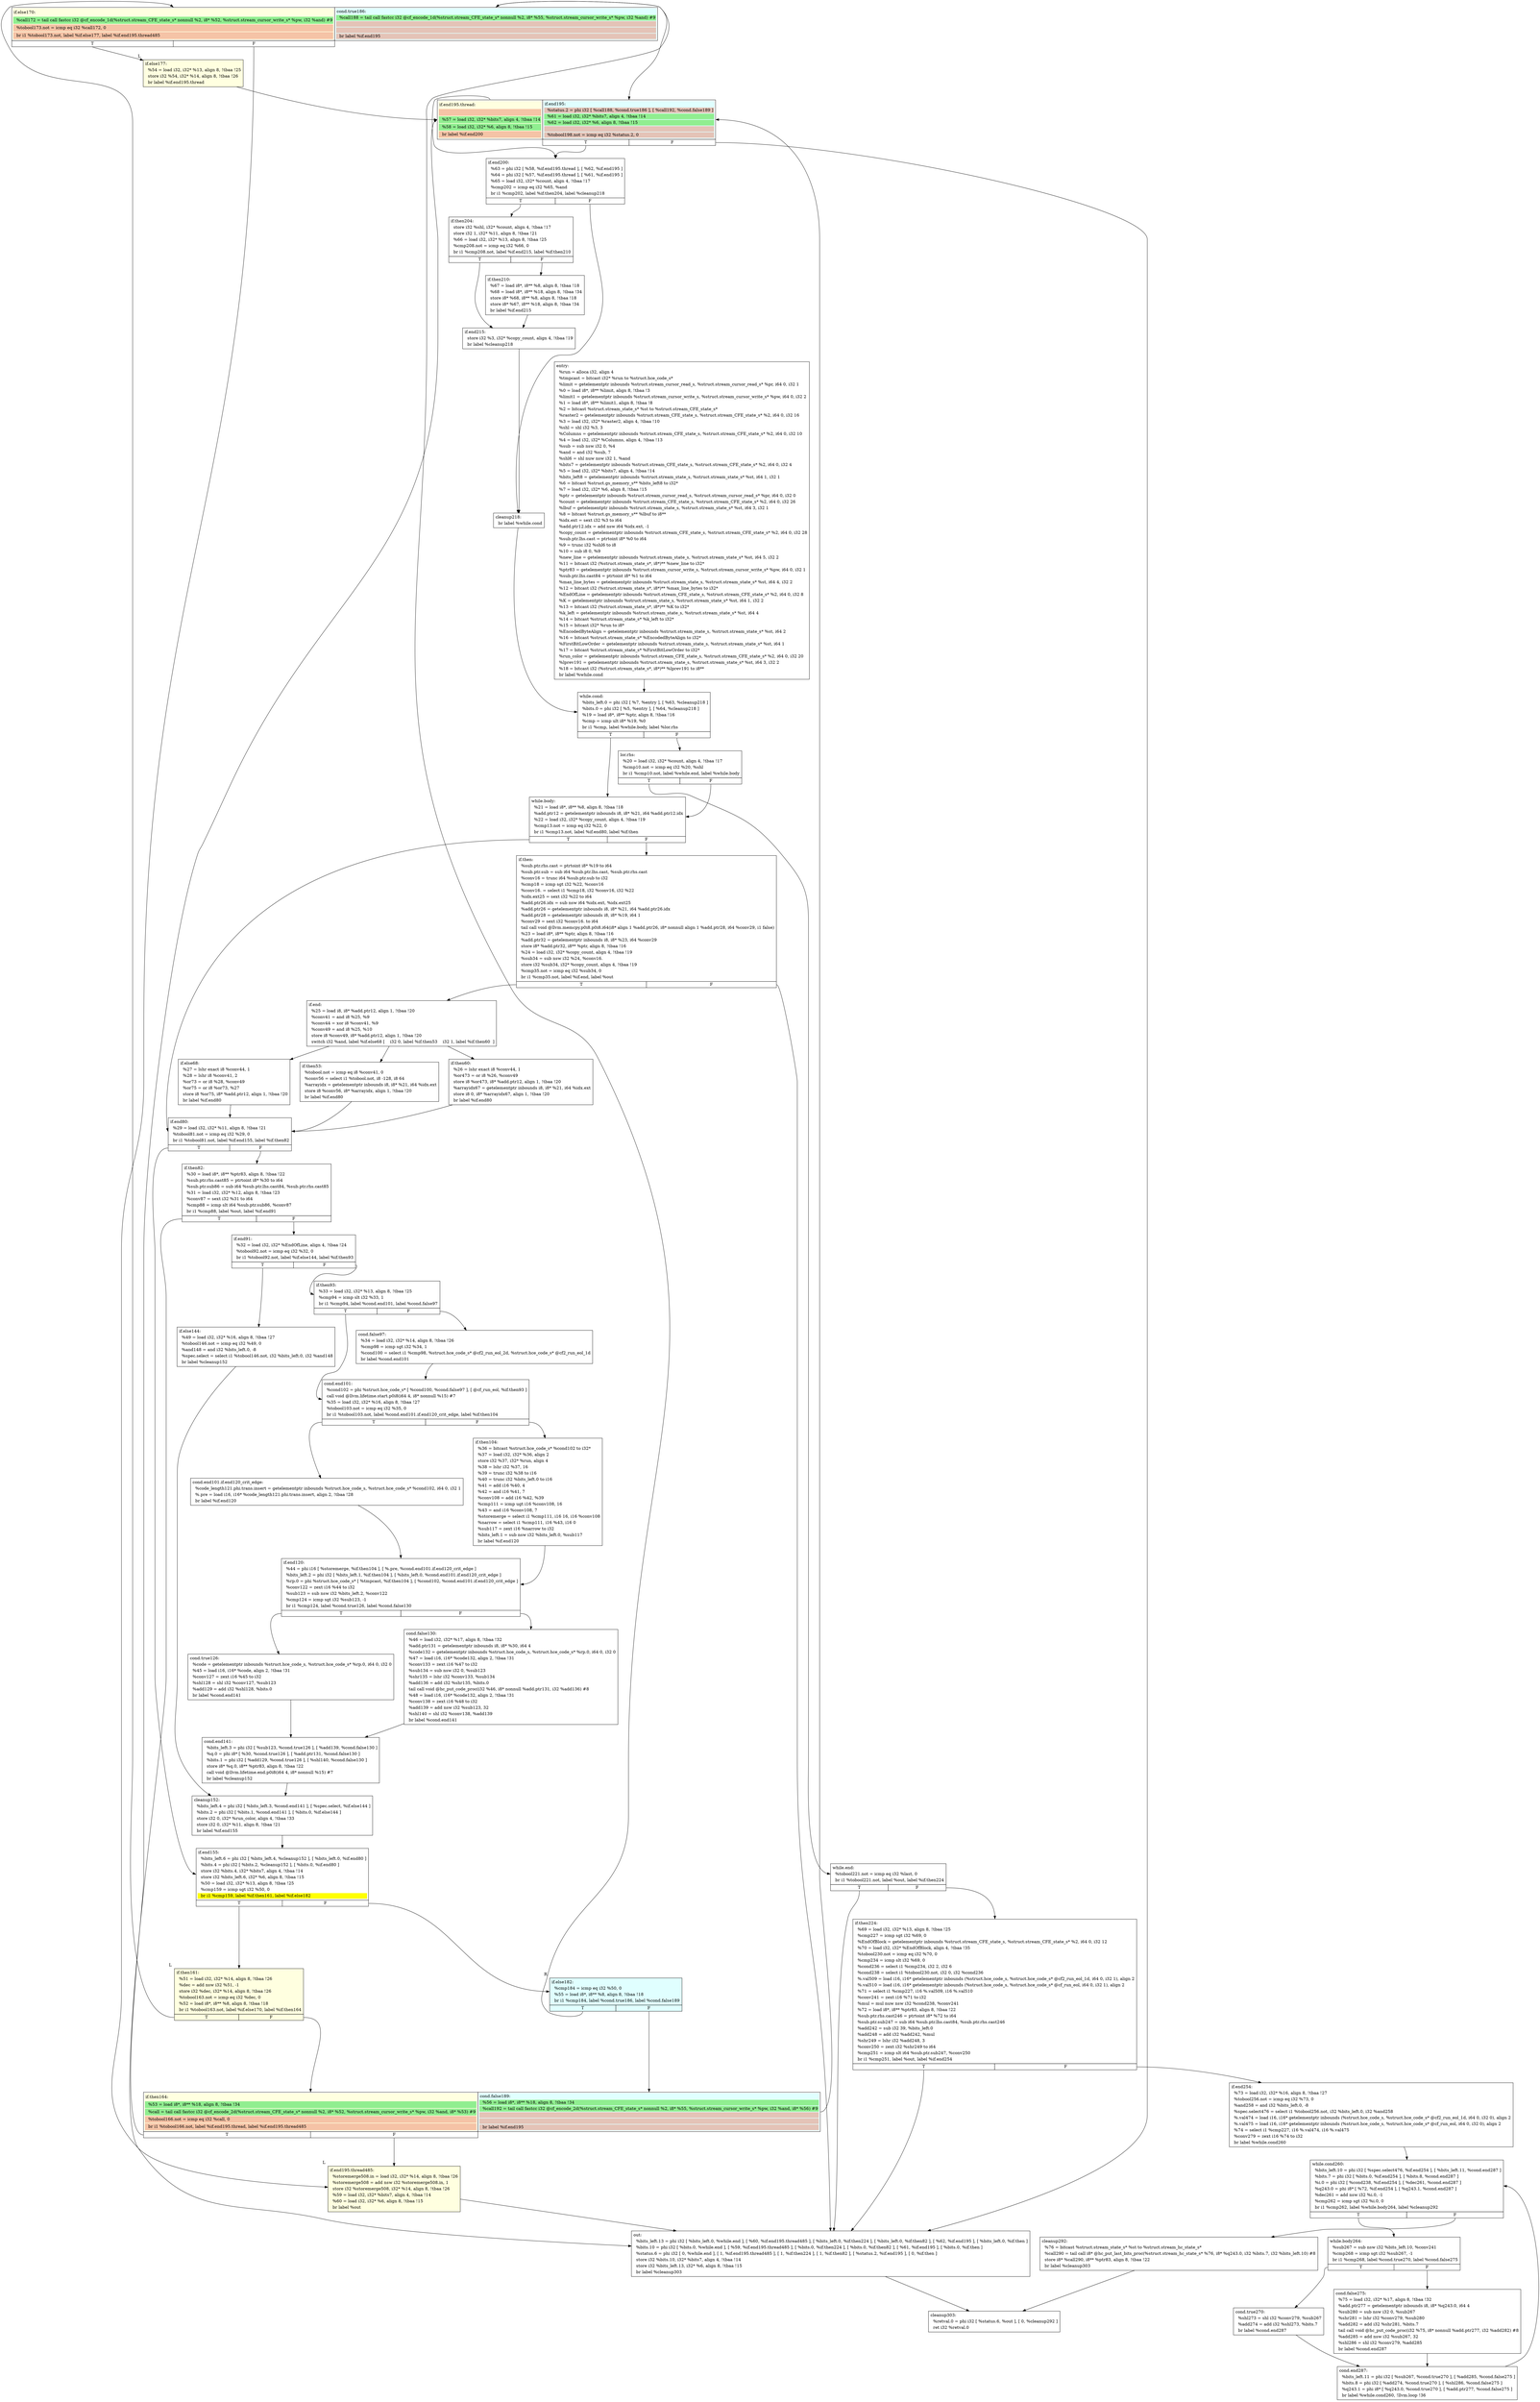 digraph {
m_bb0 [shape = none, label  = <<table border="0" cellspacing="0">
<tr><td port="f1" border="1" colspan="2"><table bgcolor="LightYellow" border="0">
<tr><td align="left">if.else170:</td></tr>
<tr><td bgcolor="lightgreen" align="left">  %call172 = tail call fastcc i32 @cf_encode_1d(%struct.stream_CFE_state_s* nonnull %2, i8* %52, %struct.stream_cursor_write_s* %pw, i32 %and) #9</td></tr>
<tr><td bgcolor="#e8765c70" align="left">  %tobool173.not = icmp eq i32 %call172, 0</td></tr>
<tr><td bgcolor="#e8765c70" align="left">  br i1 %tobool173.not, label %if.else177, label %if.end195.thread485</td></tr>
</table>
</td>
<td port="f2" border="1" colspan="2"><table bgcolor="LightCyan" border="0">
<tr><td align="left">cond.true186:</td></tr>
<tr><td bgcolor="lightgreen" align="left">  %call188 = tail call fastcc i32 @cf_encode_1d(%struct.stream_CFE_state_s* nonnull %2, i8* %55, %struct.stream_cursor_write_s* %pw, i32 %and) #9</td></tr>
<tr><td bgcolor="#e8765c70" align="left"> </td></tr>
<tr><td bgcolor="#e8765c70" align="left"> </td></tr>
<tr><td bgcolor="#e8765c70" align="left">  br label %if.end195</td></tr>
</table>
</td></tr>
<tr><td border="1" port="f1T">T</td><td border="1" port="f1F">F</td>
<td border="0" colspan="2"> </td>
</tr>
</table>> ]
m_bb1 [shape = none, label  = <<table border="0" cellspacing="0">
<tr><td port="f1" border="1" colspan="2"><table bgcolor="LightYellow" border="0">
<tr><td align="left">if.end195.thread:</td></tr>
<tr><td bgcolor="#e8765c70" align="left"> </td></tr>
<tr><td bgcolor="lightgreen" align="left">  %57 = load i32, i32* %bits7, align 4, !tbaa !14</td></tr>
<tr><td bgcolor="lightgreen" align="left">  %58 = load i32, i32* %6, align 8, !tbaa !15</td></tr>
<tr><td bgcolor="#e8765c70" align="left">  br label %if.end200</td></tr>
</table>
</td>
<td port="f2" border="1" colspan="2"><table bgcolor="LightCyan" border="0">
<tr><td align="left">if.end195:</td></tr>
<tr><td bgcolor="#e8765c70" align="left">  %status.2 = phi i32 [ %call188, %cond.true186 ], [ %call192, %cond.false189 ]</td></tr>
<tr><td bgcolor="lightgreen" align="left">  %61 = load i32, i32* %bits7, align 4, !tbaa !14</td></tr>
<tr><td bgcolor="lightgreen" align="left">  %62 = load i32, i32* %6, align 8, !tbaa !15</td></tr>
<tr><td bgcolor="#e8765c70" align="left"> </td></tr>
<tr><td bgcolor="#e8765c70" align="left">  %tobool198.not = icmp eq i32 %status.2, 0</td></tr>
</table>
</td></tr>
<tr><td border="0" colspan="2"> </td>
<td border="1" port="f2T">T</td><td border="1" port="f2F">F</td>
</tr>
</table>> ]
m_bb2 [shape = none, label  = <<table border="0" cellspacing="0">
<tr><td port="f1" border="1" colspan="2"><table bgcolor="LightYellow" border="0">
<tr><td align="left">if.then164:</td></tr>
<tr><td bgcolor="lightgreen" align="left">  %53 = load i8*, i8** %18, align 8, !tbaa !34</td></tr>
<tr><td bgcolor="lightgreen" align="left">  %call = tail call fastcc i32 @cf_encode_2d(%struct.stream_CFE_state_s* nonnull %2, i8* %52, %struct.stream_cursor_write_s* %pw, i32 %and, i8* %53) #9</td></tr>
<tr><td bgcolor="#e8765c70" align="left">  %tobool166.not = icmp eq i32 %call, 0</td></tr>
<tr><td bgcolor="#e8765c70" align="left">  br i1 %tobool166.not, label %if.end195.thread, label %if.end195.thread485</td></tr>
</table>
</td>
<td port="f2" border="1" colspan="2"><table bgcolor="LightCyan" border="0">
<tr><td align="left">cond.false189:</td></tr>
<tr><td bgcolor="lightgreen" align="left">  %56 = load i8*, i8** %18, align 8, !tbaa !34</td></tr>
<tr><td bgcolor="lightgreen" align="left">  %call192 = tail call fastcc i32 @cf_encode_2d(%struct.stream_CFE_state_s* nonnull %2, i8* %55, %struct.stream_cursor_write_s* %pw, i32 %and, i8* %56) #9</td></tr>
<tr><td bgcolor="#e8765c70" align="left"> </td></tr>
<tr><td bgcolor="#e8765c70" align="left"> </td></tr>
<tr><td bgcolor="#e8765c70" align="left">  br label %if.end195</td></tr>
</table>
</td></tr>
<tr><td border="1" port="f1T">T</td><td border="1" port="f1F">F</td>
<td border="0" colspan="2"> </td>
</tr>
</table>> ]
f_bb0 [shape = none, label  = <<table  border="0" cellspacing="0">
<tr><td port="f" border="1"><table border="0">
<tr><td align="left">entry:</td></tr>
<tr><td align="left">  %run = alloca i32, align 4</td></tr>
<tr><td align="left">  %tmpcast = bitcast i32* %run to %struct.hce_code_s*</td></tr>
<tr><td align="left">  %limit = getelementptr inbounds %struct.stream_cursor_read_s, %struct.stream_cursor_read_s* %pr, i64 0, i32 1</td></tr>
<tr><td align="left">  %0 = load i8*, i8** %limit, align 8, !tbaa !3</td></tr>
<tr><td align="left">  %limit1 = getelementptr inbounds %struct.stream_cursor_write_s, %struct.stream_cursor_write_s* %pw, i64 0, i32 2</td></tr>
<tr><td align="left">  %1 = load i8*, i8** %limit1, align 8, !tbaa !8</td></tr>
<tr><td align="left">  %2 = bitcast %struct.stream_state_s* %st to %struct.stream_CFE_state_s*</td></tr>
<tr><td align="left">  %raster2 = getelementptr inbounds %struct.stream_CFE_state_s, %struct.stream_CFE_state_s* %2, i64 0, i32 16</td></tr>
<tr><td align="left">  %3 = load i32, i32* %raster2, align 4, !tbaa !10</td></tr>
<tr><td align="left">  %shl = shl i32 %3, 3</td></tr>
<tr><td align="left">  %Columns = getelementptr inbounds %struct.stream_CFE_state_s, %struct.stream_CFE_state_s* %2, i64 0, i32 10</td></tr>
<tr><td align="left">  %4 = load i32, i32* %Columns, align 4, !tbaa !13</td></tr>
<tr><td align="left">  %sub = sub nsw i32 0, %4</td></tr>
<tr><td align="left">  %and = and i32 %sub, 7</td></tr>
<tr><td align="left">  %shl6 = shl nuw nsw i32 1, %and</td></tr>
<tr><td align="left">  %bits7 = getelementptr inbounds %struct.stream_CFE_state_s, %struct.stream_CFE_state_s* %2, i64 0, i32 4</td></tr>
<tr><td align="left">  %5 = load i32, i32* %bits7, align 4, !tbaa !14</td></tr>
<tr><td align="left">  %bits_left8 = getelementptr inbounds %struct.stream_state_s, %struct.stream_state_s* %st, i64 1, i32 1</td></tr>
<tr><td align="left">  %6 = bitcast %struct.gs_memory_s** %bits_left8 to i32*</td></tr>
<tr><td align="left">  %7 = load i32, i32* %6, align 8, !tbaa !15</td></tr>
<tr><td align="left">  %ptr = getelementptr inbounds %struct.stream_cursor_read_s, %struct.stream_cursor_read_s* %pr, i64 0, i32 0</td></tr>
<tr><td align="left">  %count = getelementptr inbounds %struct.stream_CFE_state_s, %struct.stream_CFE_state_s* %2, i64 0, i32 26</td></tr>
<tr><td align="left">  %lbuf = getelementptr inbounds %struct.stream_state_s, %struct.stream_state_s* %st, i64 3, i32 1</td></tr>
<tr><td align="left">  %8 = bitcast %struct.gs_memory_s** %lbuf to i8**</td></tr>
<tr><td align="left">  %idx.ext = sext i32 %3 to i64</td></tr>
<tr><td align="left">  %add.ptr12.idx = add nsw i64 %idx.ext, -1</td></tr>
<tr><td align="left">  %copy_count = getelementptr inbounds %struct.stream_CFE_state_s, %struct.stream_CFE_state_s* %2, i64 0, i32 28</td></tr>
<tr><td align="left">  %sub.ptr.lhs.cast = ptrtoint i8* %0 to i64</td></tr>
<tr><td align="left">  %9 = trunc i32 %shl6 to i8</td></tr>
<tr><td align="left">  %10 = sub i8 0, %9</td></tr>
<tr><td align="left">  %new_line = getelementptr inbounds %struct.stream_state_s, %struct.stream_state_s* %st, i64 5, i32 2</td></tr>
<tr><td align="left">  %11 = bitcast i32 (%struct.stream_state_s*, i8*)** %new_line to i32*</td></tr>
<tr><td align="left">  %ptr83 = getelementptr inbounds %struct.stream_cursor_write_s, %struct.stream_cursor_write_s* %pw, i64 0, i32 1</td></tr>
<tr><td align="left">  %sub.ptr.lhs.cast84 = ptrtoint i8* %1 to i64</td></tr>
<tr><td align="left">  %max_line_bytes = getelementptr inbounds %struct.stream_state_s, %struct.stream_state_s* %st, i64 4, i32 2</td></tr>
<tr><td align="left">  %12 = bitcast i32 (%struct.stream_state_s*, i8*)** %max_line_bytes to i32*</td></tr>
<tr><td align="left">  %EndOfLine = getelementptr inbounds %struct.stream_CFE_state_s, %struct.stream_CFE_state_s* %2, i64 0, i32 8</td></tr>
<tr><td align="left">  %K = getelementptr inbounds %struct.stream_state_s, %struct.stream_state_s* %st, i64 1, i32 2</td></tr>
<tr><td align="left">  %13 = bitcast i32 (%struct.stream_state_s*, i8*)** %K to i32*</td></tr>
<tr><td align="left">  %k_left = getelementptr inbounds %struct.stream_state_s, %struct.stream_state_s* %st, i64 4</td></tr>
<tr><td align="left">  %14 = bitcast %struct.stream_state_s* %k_left to i32*</td></tr>
<tr><td align="left">  %15 = bitcast i32* %run to i8*</td></tr>
<tr><td align="left">  %EncodedByteAlign = getelementptr inbounds %struct.stream_state_s, %struct.stream_state_s* %st, i64 2</td></tr>
<tr><td align="left">  %16 = bitcast %struct.stream_state_s* %EncodedByteAlign to i32*</td></tr>
<tr><td align="left">  %FirstBitLowOrder = getelementptr inbounds %struct.stream_state_s, %struct.stream_state_s* %st, i64 1</td></tr>
<tr><td align="left">  %17 = bitcast %struct.stream_state_s* %FirstBitLowOrder to i32*</td></tr>
<tr><td align="left">  %run_color = getelementptr inbounds %struct.stream_CFE_state_s, %struct.stream_CFE_state_s* %2, i64 0, i32 20</td></tr>
<tr><td align="left">  %lprev191 = getelementptr inbounds %struct.stream_state_s, %struct.stream_state_s* %st, i64 3, i32 2</td></tr>
<tr><td align="left">  %18 = bitcast i32 (%struct.stream_state_s*, i8*)** %lprev191 to i8**</td></tr>
<tr><td align="left">  br label %while.cond</td></tr>
</table>
</td></tr>
</table>> ]
f_bb1 [shape = none, label  = <<table  border="0" cellspacing="0">
<tr><td port="f" border="1" colspan="2"><table border="0">
<tr><td align="left">while.cond:</td></tr>
<tr><td align="left">  %bits_left.0 = phi i32 [ %7, %entry ], [ %63, %cleanup218 ]</td></tr>
<tr><td align="left">  %bits.0 = phi i32 [ %5, %entry ], [ %64, %cleanup218 ]</td></tr>
<tr><td align="left">  %19 = load i8*, i8** %ptr, align 8, !tbaa !16</td></tr>
<tr><td align="left">  %cmp = icmp ult i8* %19, %0</td></tr>
<tr><td align="left">  br i1 %cmp, label %while.body, label %lor.rhs</td></tr>
</table>
</td></tr>
<tr><td border="1" port="fT">T</td><td border="1" port="fF">F</td></tr>
</table>> ]
f_bb2 [shape = none, label  = <<table  border="0" cellspacing="0">
<tr><td port="f" border="1" colspan="2"><table border="0">
<tr><td align="left">lor.rhs:</td></tr>
<tr><td align="left">  %20 = load i32, i32* %count, align 4, !tbaa !17</td></tr>
<tr><td align="left">  %cmp10.not = icmp eq i32 %20, %shl</td></tr>
<tr><td align="left">  br i1 %cmp10.not, label %while.end, label %while.body</td></tr>
</table>
</td></tr>
<tr><td border="1" port="fT">T</td><td border="1" port="fF">F</td></tr>
</table>> ]
f_bb3 [shape = none, label  = <<table  border="0" cellspacing="0">
<tr><td port="f" border="1" colspan="2"><table border="0">
<tr><td align="left">while.body:</td></tr>
<tr><td align="left">  %21 = load i8*, i8** %8, align 8, !tbaa !18</td></tr>
<tr><td align="left">  %add.ptr12 = getelementptr inbounds i8, i8* %21, i64 %add.ptr12.idx</td></tr>
<tr><td align="left">  %22 = load i32, i32* %copy_count, align 4, !tbaa !19</td></tr>
<tr><td align="left">  %cmp13.not = icmp eq i32 %22, 0</td></tr>
<tr><td align="left">  br i1 %cmp13.not, label %if.end80, label %if.then</td></tr>
</table>
</td></tr>
<tr><td border="1" port="fT">T</td><td border="1" port="fF">F</td></tr>
</table>> ]
f_bb4 [shape = none, label  = <<table  border="0" cellspacing="0">
<tr><td port="f" border="1" colspan="2"><table border="0">
<tr><td align="left">if.then:</td></tr>
<tr><td align="left">  %sub.ptr.rhs.cast = ptrtoint i8* %19 to i64</td></tr>
<tr><td align="left">  %sub.ptr.sub = sub i64 %sub.ptr.lhs.cast, %sub.ptr.rhs.cast</td></tr>
<tr><td align="left">  %conv16 = trunc i64 %sub.ptr.sub to i32</td></tr>
<tr><td align="left">  %cmp18 = icmp sgt i32 %22, %conv16</td></tr>
<tr><td align="left">  %conv16. = select i1 %cmp18, i32 %conv16, i32 %22</td></tr>
<tr><td align="left">  %idx.ext25 = sext i32 %22 to i64</td></tr>
<tr><td align="left">  %add.ptr26.idx = sub nsw i64 %idx.ext, %idx.ext25</td></tr>
<tr><td align="left">  %add.ptr26 = getelementptr inbounds i8, i8* %21, i64 %add.ptr26.idx</td></tr>
<tr><td align="left">  %add.ptr28 = getelementptr inbounds i8, i8* %19, i64 1</td></tr>
<tr><td align="left">  %conv29 = sext i32 %conv16. to i64</td></tr>
<tr><td align="left">  tail call void @llvm.memcpy.p0i8.p0i8.i64(i8* align 1 %add.ptr26, i8* nonnull align 1 %add.ptr28, i64 %conv29, i1 false)</td></tr>
<tr><td align="left">  %23 = load i8*, i8** %ptr, align 8, !tbaa !16</td></tr>
<tr><td align="left">  %add.ptr32 = getelementptr inbounds i8, i8* %23, i64 %conv29</td></tr>
<tr><td align="left">  store i8* %add.ptr32, i8** %ptr, align 8, !tbaa !16</td></tr>
<tr><td align="left">  %24 = load i32, i32* %copy_count, align 4, !tbaa !19</td></tr>
<tr><td align="left">  %sub34 = sub nsw i32 %24, %conv16.</td></tr>
<tr><td align="left">  store i32 %sub34, i32* %copy_count, align 4, !tbaa !19</td></tr>
<tr><td align="left">  %cmp35.not = icmp eq i32 %sub34, 0</td></tr>
<tr><td align="left">  br i1 %cmp35.not, label %if.end, label %out</td></tr>
</table>
</td></tr>
<tr><td border="1" port="fT">T</td><td border="1" port="fF">F</td></tr>
</table>> ]
f_bb5 [shape = none, label  = <<table  border="0" cellspacing="0">
<tr><td port="f" border="1"><table border="0">
<tr><td align="left">if.end:</td></tr>
<tr><td align="left">  %25 = load i8, i8* %add.ptr12, align 1, !tbaa !20</td></tr>
<tr><td align="left">  %conv41 = and i8 %25, %9</td></tr>
<tr><td align="left">  %conv44 = xor i8 %conv41, %9</td></tr>
<tr><td align="left">  %conv49 = and i8 %25, %10</td></tr>
<tr><td align="left">  store i8 %conv49, i8* %add.ptr12, align 1, !tbaa !20</td></tr>
<tr><td align="left">  switch i32 %and, label %if.else68 [
    i32 0, label %if.then53
    i32 1, label %if.then60
  ]</td></tr>
</table>
</td></tr>
</table>> ]
f_bb6 [shape = none, label  = <<table  border="0" cellspacing="0">
<tr><td port="f" border="1"><table border="0">
<tr><td align="left">if.then53:</td></tr>
<tr><td align="left">  %tobool.not = icmp eq i8 %conv41, 0</td></tr>
<tr><td align="left">  %conv56 = select i1 %tobool.not, i8 -128, i8 64</td></tr>
<tr><td align="left">  %arrayidx = getelementptr inbounds i8, i8* %21, i64 %idx.ext</td></tr>
<tr><td align="left">  store i8 %conv56, i8* %arrayidx, align 1, !tbaa !20</td></tr>
<tr><td align="left">  br label %if.end80</td></tr>
</table>
</td></tr>
</table>> ]
f_bb7 [shape = none, label  = <<table  border="0" cellspacing="0">
<tr><td port="f" border="1"><table border="0">
<tr><td align="left">if.then60:</td></tr>
<tr><td align="left">  %26 = lshr exact i8 %conv44, 1</td></tr>
<tr><td align="left">  %or473 = or i8 %26, %conv49</td></tr>
<tr><td align="left">  store i8 %or473, i8* %add.ptr12, align 1, !tbaa !20</td></tr>
<tr><td align="left">  %arrayidx67 = getelementptr inbounds i8, i8* %21, i64 %idx.ext</td></tr>
<tr><td align="left">  store i8 0, i8* %arrayidx67, align 1, !tbaa !20</td></tr>
<tr><td align="left">  br label %if.end80</td></tr>
</table>
</td></tr>
</table>> ]
f_bb8 [shape = none, label  = <<table  border="0" cellspacing="0">
<tr><td port="f" border="1"><table border="0">
<tr><td align="left">if.else68:</td></tr>
<tr><td align="left">  %27 = lshr exact i8 %conv44, 1</td></tr>
<tr><td align="left">  %28 = lshr i8 %conv41, 2</td></tr>
<tr><td align="left">  %or73 = or i8 %28, %conv49</td></tr>
<tr><td align="left">  %or75 = or i8 %or73, %27</td></tr>
<tr><td align="left">  store i8 %or75, i8* %add.ptr12, align 1, !tbaa !20</td></tr>
<tr><td align="left">  br label %if.end80</td></tr>
</table>
</td></tr>
</table>> ]
f_bb9 [shape = none, label  = <<table  border="0" cellspacing="0">
<tr><td port="f" border="1" colspan="2"><table border="0">
<tr><td align="left">if.end80:</td></tr>
<tr><td align="left">  %29 = load i32, i32* %11, align 8, !tbaa !21</td></tr>
<tr><td align="left">  %tobool81.not = icmp eq i32 %29, 0</td></tr>
<tr><td align="left">  br i1 %tobool81.not, label %if.end155, label %if.then82</td></tr>
</table>
</td></tr>
<tr><td border="1" port="fT">T</td><td border="1" port="fF">F</td></tr>
</table>> ]
f_bb10 [shape = none, label  = <<table  border="0" cellspacing="0">
<tr><td port="f" border="1" colspan="2"><table border="0">
<tr><td align="left">if.then82:</td></tr>
<tr><td align="left">  %30 = load i8*, i8** %ptr83, align 8, !tbaa !22</td></tr>
<tr><td align="left">  %sub.ptr.rhs.cast85 = ptrtoint i8* %30 to i64</td></tr>
<tr><td align="left">  %sub.ptr.sub86 = sub i64 %sub.ptr.lhs.cast84, %sub.ptr.rhs.cast85</td></tr>
<tr><td align="left">  %31 = load i32, i32* %12, align 8, !tbaa !23</td></tr>
<tr><td align="left">  %conv87 = sext i32 %31 to i64</td></tr>
<tr><td align="left">  %cmp88 = icmp slt i64 %sub.ptr.sub86, %conv87</td></tr>
<tr><td align="left">  br i1 %cmp88, label %out, label %if.end91</td></tr>
</table>
</td></tr>
<tr><td border="1" port="fT">T</td><td border="1" port="fF">F</td></tr>
</table>> ]
f_bb11 [shape = none, label  = <<table  border="0" cellspacing="0">
<tr><td port="f" border="1" colspan="2"><table border="0">
<tr><td align="left">if.end91:</td></tr>
<tr><td align="left">  %32 = load i32, i32* %EndOfLine, align 4, !tbaa !24</td></tr>
<tr><td align="left">  %tobool92.not = icmp eq i32 %32, 0</td></tr>
<tr><td align="left">  br i1 %tobool92.not, label %if.else144, label %if.then93</td></tr>
</table>
</td></tr>
<tr><td border="1" port="fT">T</td><td border="1" port="fF">F</td></tr>
</table>> ]
f_bb12 [shape = none, label  = <<table  border="0" cellspacing="0">
<tr><td port="f" border="1" colspan="2"><table border="0">
<tr><td align="left">if.then93:</td></tr>
<tr><td align="left">  %33 = load i32, i32* %13, align 8, !tbaa !25</td></tr>
<tr><td align="left">  %cmp94 = icmp slt i32 %33, 1</td></tr>
<tr><td align="left">  br i1 %cmp94, label %cond.end101, label %cond.false97</td></tr>
</table>
</td></tr>
<tr><td border="1" port="fT">T</td><td border="1" port="fF">F</td></tr>
</table>> ]
f_bb13 [shape = none, label  = <<table  border="0" cellspacing="0">
<tr><td port="f" border="1"><table border="0">
<tr><td align="left">cond.false97:</td></tr>
<tr><td align="left">  %34 = load i32, i32* %14, align 8, !tbaa !26</td></tr>
<tr><td align="left">  %cmp98 = icmp sgt i32 %34, 1</td></tr>
<tr><td align="left">  %cond100 = select i1 %cmp98, %struct.hce_code_s* @cf2_run_eol_2d, %struct.hce_code_s* @cf2_run_eol_1d</td></tr>
<tr><td align="left">  br label %cond.end101</td></tr>
</table>
</td></tr>
</table>> ]
f_bb14 [shape = none, label  = <<table  border="0" cellspacing="0">
<tr><td port="f" border="1" colspan="2"><table border="0">
<tr><td align="left">cond.end101:</td></tr>
<tr><td align="left">  %cond102 = phi %struct.hce_code_s* [ %cond100, %cond.false97 ], [ @cf_run_eol, %if.then93 ]</td></tr>
<tr><td align="left">  call void @llvm.lifetime.start.p0i8(i64 4, i8* nonnull %15) #7</td></tr>
<tr><td align="left">  %35 = load i32, i32* %16, align 8, !tbaa !27</td></tr>
<tr><td align="left">  %tobool103.not = icmp eq i32 %35, 0</td></tr>
<tr><td align="left">  br i1 %tobool103.not, label %cond.end101.if.end120_crit_edge, label %if.then104</td></tr>
</table>
</td></tr>
<tr><td border="1" port="fT">T</td><td border="1" port="fF">F</td></tr>
</table>> ]
f_bb15 [shape = none, label  = <<table  border="0" cellspacing="0">
<tr><td port="f" border="1"><table border="0">
<tr><td align="left">cond.end101.if.end120_crit_edge:</td></tr>
<tr><td align="left">  %code_length121.phi.trans.insert = getelementptr inbounds %struct.hce_code_s, %struct.hce_code_s* %cond102, i64 0, i32 1</td></tr>
<tr><td align="left">  %.pre = load i16, i16* %code_length121.phi.trans.insert, align 2, !tbaa !28</td></tr>
<tr><td align="left">  br label %if.end120</td></tr>
</table>
</td></tr>
</table>> ]
f_bb16 [shape = none, label  = <<table  border="0" cellspacing="0">
<tr><td port="f" border="1"><table border="0">
<tr><td align="left">if.then104:</td></tr>
<tr><td align="left">  %36 = bitcast %struct.hce_code_s* %cond102 to i32*</td></tr>
<tr><td align="left">  %37 = load i32, i32* %36, align 2</td></tr>
<tr><td align="left">  store i32 %37, i32* %run, align 4</td></tr>
<tr><td align="left">  %38 = lshr i32 %37, 16</td></tr>
<tr><td align="left">  %39 = trunc i32 %38 to i16</td></tr>
<tr><td align="left">  %40 = trunc i32 %bits_left.0 to i16</td></tr>
<tr><td align="left">  %41 = add i16 %40, 4</td></tr>
<tr><td align="left">  %42 = and i16 %41, 7</td></tr>
<tr><td align="left">  %conv108 = add i16 %42, %39</td></tr>
<tr><td align="left">  %cmp111 = icmp ugt i16 %conv108, 16</td></tr>
<tr><td align="left">  %43 = and i16 %conv108, 7</td></tr>
<tr><td align="left">  %storemerge = select i1 %cmp111, i16 16, i16 %conv108</td></tr>
<tr><td align="left">  %narrow = select i1 %cmp111, i16 %43, i16 0</td></tr>
<tr><td align="left">  %sub117 = zext i16 %narrow to i32</td></tr>
<tr><td align="left">  %bits_left.1 = sub nsw i32 %bits_left.0, %sub117</td></tr>
<tr><td align="left">  br label %if.end120</td></tr>
</table>
</td></tr>
</table>> ]
f_bb17 [shape = none, label  = <<table  border="0" cellspacing="0">
<tr><td port="f" border="1" colspan="2"><table border="0">
<tr><td align="left">if.end120:</td></tr>
<tr><td align="left">  %44 = phi i16 [ %storemerge, %if.then104 ], [ %.pre, %cond.end101.if.end120_crit_edge ]</td></tr>
<tr><td align="left">  %bits_left.2 = phi i32 [ %bits_left.1, %if.then104 ], [ %bits_left.0, %cond.end101.if.end120_crit_edge ]</td></tr>
<tr><td align="left">  %rp.0 = phi %struct.hce_code_s* [ %tmpcast, %if.then104 ], [ %cond102, %cond.end101.if.end120_crit_edge ]</td></tr>
<tr><td align="left">  %conv122 = zext i16 %44 to i32</td></tr>
<tr><td align="left">  %sub123 = sub nsw i32 %bits_left.2, %conv122</td></tr>
<tr><td align="left">  %cmp124 = icmp sgt i32 %sub123, -1</td></tr>
<tr><td align="left">  br i1 %cmp124, label %cond.true126, label %cond.false130</td></tr>
</table>
</td></tr>
<tr><td border="1" port="fT">T</td><td border="1" port="fF">F</td></tr>
</table>> ]
f_bb18 [shape = none, label  = <<table  border="0" cellspacing="0">
<tr><td port="f" border="1"><table border="0">
<tr><td align="left">cond.true126:</td></tr>
<tr><td align="left">  %code = getelementptr inbounds %struct.hce_code_s, %struct.hce_code_s* %rp.0, i64 0, i32 0</td></tr>
<tr><td align="left">  %45 = load i16, i16* %code, align 2, !tbaa !31</td></tr>
<tr><td align="left">  %conv127 = zext i16 %45 to i32</td></tr>
<tr><td align="left">  %shl128 = shl i32 %conv127, %sub123</td></tr>
<tr><td align="left">  %add129 = add i32 %shl128, %bits.0</td></tr>
<tr><td align="left">  br label %cond.end141</td></tr>
</table>
</td></tr>
</table>> ]
f_bb19 [shape = none, label  = <<table  border="0" cellspacing="0">
<tr><td port="f" border="1"><table border="0">
<tr><td align="left">cond.false130:</td></tr>
<tr><td align="left">  %46 = load i32, i32* %17, align 8, !tbaa !32</td></tr>
<tr><td align="left">  %add.ptr131 = getelementptr inbounds i8, i8* %30, i64 4</td></tr>
<tr><td align="left">  %code132 = getelementptr inbounds %struct.hce_code_s, %struct.hce_code_s* %rp.0, i64 0, i32 0</td></tr>
<tr><td align="left">  %47 = load i16, i16* %code132, align 2, !tbaa !31</td></tr>
<tr><td align="left">  %conv133 = zext i16 %47 to i32</td></tr>
<tr><td align="left">  %sub134 = sub nsw i32 0, %sub123</td></tr>
<tr><td align="left">  %shr135 = lshr i32 %conv133, %sub134</td></tr>
<tr><td align="left">  %add136 = add i32 %shr135, %bits.0</td></tr>
<tr><td align="left">  tail call void @hc_put_code_proc(i32 %46, i8* nonnull %add.ptr131, i32 %add136) #8</td></tr>
<tr><td align="left">  %48 = load i16, i16* %code132, align 2, !tbaa !31</td></tr>
<tr><td align="left">  %conv138 = zext i16 %48 to i32</td></tr>
<tr><td align="left">  %add139 = add nsw i32 %sub123, 32</td></tr>
<tr><td align="left">  %shl140 = shl i32 %conv138, %add139</td></tr>
<tr><td align="left">  br label %cond.end141</td></tr>
</table>
</td></tr>
</table>> ]
f_bb20 [shape = none, label  = <<table  border="0" cellspacing="0">
<tr><td port="f" border="1"><table border="0">
<tr><td align="left">cond.end141:</td></tr>
<tr><td align="left">  %bits_left.3 = phi i32 [ %sub123, %cond.true126 ], [ %add139, %cond.false130 ]</td></tr>
<tr><td align="left">  %q.0 = phi i8* [ %30, %cond.true126 ], [ %add.ptr131, %cond.false130 ]</td></tr>
<tr><td align="left">  %bits.1 = phi i32 [ %add129, %cond.true126 ], [ %shl140, %cond.false130 ]</td></tr>
<tr><td align="left">  store i8* %q.0, i8** %ptr83, align 8, !tbaa !22</td></tr>
<tr><td align="left">  call void @llvm.lifetime.end.p0i8(i64 4, i8* nonnull %15) #7</td></tr>
<tr><td align="left">  br label %cleanup152</td></tr>
</table>
</td></tr>
</table>> ]
f_bb21 [shape = none, label  = <<table  border="0" cellspacing="0">
<tr><td port="f" border="1"><table border="0">
<tr><td align="left">if.else144:</td></tr>
<tr><td align="left">  %49 = load i32, i32* %16, align 8, !tbaa !27</td></tr>
<tr><td align="left">  %tobool146.not = icmp eq i32 %49, 0</td></tr>
<tr><td align="left">  %and148 = and i32 %bits_left.0, -8</td></tr>
<tr><td align="left">  %spec.select = select i1 %tobool146.not, i32 %bits_left.0, i32 %and148</td></tr>
<tr><td align="left">  br label %cleanup152</td></tr>
</table>
</td></tr>
</table>> ]
f_bb22 [shape = none, label  = <<table  border="0" cellspacing="0">
<tr><td port="f" border="1"><table border="0">
<tr><td align="left">cleanup152:</td></tr>
<tr><td align="left">  %bits_left.4 = phi i32 [ %bits_left.3, %cond.end141 ], [ %spec.select, %if.else144 ]</td></tr>
<tr><td align="left">  %bits.2 = phi i32 [ %bits.1, %cond.end141 ], [ %bits.0, %if.else144 ]</td></tr>
<tr><td align="left">  store i32 0, i32* %run_color, align 4, !tbaa !33</td></tr>
<tr><td align="left">  store i32 0, i32* %11, align 8, !tbaa !21</td></tr>
<tr><td align="left">  br label %if.end155</td></tr>
</table>
</td></tr>
</table>> ]
f_bb23 [shape = none, label  = <<table  border="0" cellspacing="0">
<tr><td port="f" border="1" colspan="2"><table border="0">
<tr><td align="left">if.end155:</td></tr>
<tr><td align="left">  %bits_left.6 = phi i32 [ %bits_left.4, %cleanup152 ], [ %bits_left.0, %if.end80 ]</td></tr>
<tr><td align="left">  %bits.4 = phi i32 [ %bits.2, %cleanup152 ], [ %bits.0, %if.end80 ]</td></tr>
<tr><td align="left">  store i32 %bits.4, i32* %bits7, align 4, !tbaa !14</td></tr>
<tr><td align="left">  store i32 %bits_left.6, i32* %6, align 8, !tbaa !15</td></tr>
<tr><td align="left">  %50 = load i32, i32* %13, align 8, !tbaa !25</td></tr>
<tr><td align="left">  %cmp159 = icmp sgt i32 %50, 0</td></tr>
<tr><td bgcolor="yellow" align="left">  br i1 %cmp159, label %if.then161, label %if.else182</td></tr>
</table>
</td></tr>
<tr><td border="1" port="fT">T</td><td border="1" port="fF">F</td></tr>
</table>> ]
f_bb24 [shape = none,  xlabel="L", label  = <<table  bgcolor="LightYellow"  border="0" cellspacing="0">
<tr><td port="f" border="1" colspan="2"><table border="0">
<tr><td align="left">if.then161:</td></tr>
<tr><td align="left">  %51 = load i32, i32* %14, align 8, !tbaa !26</td></tr>
<tr><td align="left">  %dec = add nsw i32 %51, -1</td></tr>
<tr><td align="left">  store i32 %dec, i32* %14, align 8, !tbaa !26</td></tr>
<tr><td align="left">  %tobool163.not = icmp eq i32 %dec, 0</td></tr>
<tr><td align="left">  %52 = load i8*, i8** %8, align 8, !tbaa !18</td></tr>
<tr><td align="left">  br i1 %tobool163.not, label %if.else170, label %if.then164</td></tr>
</table>
</td></tr>
<tr><td border="1" port="fT">T</td><td border="1" port="fF">F</td></tr>
</table>> ]
f_bb25 [shape = none,  xlabel="L", label  = <<table  bgcolor="LightYellow"  border="0" cellspacing="0">
<tr><td port="f" border="1"><table border="0">
<tr><td align="left">if.else177:</td></tr>
<tr><td align="left">  %54 = load i32, i32* %13, align 8, !tbaa !25</td></tr>
<tr><td align="left">  store i32 %54, i32* %14, align 8, !tbaa !26</td></tr>
<tr><td align="left">  br label %if.end195.thread</td></tr>
</table>
</td></tr>
</table>> ]
f_bb26 [shape = none,  xlabel="R", label  = <<table  bgcolor="LightCyan"  border="0" cellspacing="0">
<tr><td port="f" border="1" colspan="2"><table border="0">
<tr><td align="left">if.else182:</td></tr>
<tr><td align="left">  %cmp184 = icmp eq i32 %50, 0</td></tr>
<tr><td align="left">  %55 = load i8*, i8** %8, align 8, !tbaa !18</td></tr>
<tr><td align="left">  br i1 %cmp184, label %cond.true186, label %cond.false189</td></tr>
</table>
</td></tr>
<tr><td border="1" port="fT">T</td><td border="1" port="fF">F</td></tr>
</table>> ]
f_bb27 [shape = none,  xlabel="L", label  = <<table  bgcolor="LightYellow"  border="0" cellspacing="0">
<tr><td port="f" border="1"><table border="0">
<tr><td align="left">if.end195.thread485:</td></tr>
<tr><td align="left">  %storemerge508.in = load i32, i32* %14, align 8, !tbaa !26</td></tr>
<tr><td align="left">  %storemerge508 = add nsw i32 %storemerge508.in, 1</td></tr>
<tr><td align="left">  store i32 %storemerge508, i32* %14, align 8, !tbaa !26</td></tr>
<tr><td align="left">  %59 = load i32, i32* %bits7, align 4, !tbaa !14</td></tr>
<tr><td align="left">  %60 = load i32, i32* %6, align 8, !tbaa !15</td></tr>
<tr><td align="left">  br label %out</td></tr>
</table>
</td></tr>
</table>> ]
f_bb28 [shape = none, label  = <<table  border="0" cellspacing="0">
<tr><td port="f" border="1" colspan="2"><table border="0">
<tr><td align="left">if.end200:</td></tr>
<tr><td align="left">  %63 = phi i32 [ %58, %if.end195.thread ], [ %62, %if.end195 ]</td></tr>
<tr><td align="left">  %64 = phi i32 [ %57, %if.end195.thread ], [ %61, %if.end195 ]</td></tr>
<tr><td align="left">  %65 = load i32, i32* %count, align 4, !tbaa !17</td></tr>
<tr><td align="left">  %cmp202 = icmp eq i32 %65, %and</td></tr>
<tr><td align="left">  br i1 %cmp202, label %if.then204, label %cleanup218</td></tr>
</table>
</td></tr>
<tr><td border="1" port="fT">T</td><td border="1" port="fF">F</td></tr>
</table>> ]
f_bb29 [shape = none, label  = <<table  border="0" cellspacing="0">
<tr><td port="f" border="1" colspan="2"><table border="0">
<tr><td align="left">if.then204:</td></tr>
<tr><td align="left">  store i32 %shl, i32* %count, align 4, !tbaa !17</td></tr>
<tr><td align="left">  store i32 1, i32* %11, align 8, !tbaa !21</td></tr>
<tr><td align="left">  %66 = load i32, i32* %13, align 8, !tbaa !25</td></tr>
<tr><td align="left">  %cmp208.not = icmp eq i32 %66, 0</td></tr>
<tr><td align="left">  br i1 %cmp208.not, label %if.end215, label %if.then210</td></tr>
</table>
</td></tr>
<tr><td border="1" port="fT">T</td><td border="1" port="fF">F</td></tr>
</table>> ]
f_bb30 [shape = none, label  = <<table  border="0" cellspacing="0">
<tr><td port="f" border="1"><table border="0">
<tr><td align="left">if.then210:</td></tr>
<tr><td align="left">  %67 = load i8*, i8** %8, align 8, !tbaa !18</td></tr>
<tr><td align="left">  %68 = load i8*, i8** %18, align 8, !tbaa !34</td></tr>
<tr><td align="left">  store i8* %68, i8** %8, align 8, !tbaa !18</td></tr>
<tr><td align="left">  store i8* %67, i8** %18, align 8, !tbaa !34</td></tr>
<tr><td align="left">  br label %if.end215</td></tr>
</table>
</td></tr>
</table>> ]
f_bb31 [shape = none, label  = <<table  border="0" cellspacing="0">
<tr><td port="f" border="1"><table border="0">
<tr><td align="left">if.end215:</td></tr>
<tr><td align="left">  store i32 %3, i32* %copy_count, align 4, !tbaa !19</td></tr>
<tr><td align="left">  br label %cleanup218</td></tr>
</table>
</td></tr>
</table>> ]
f_bb32 [shape = none, label  = <<table  border="0" cellspacing="0">
<tr><td port="f" border="1"><table border="0">
<tr><td align="left">cleanup218:</td></tr>
<tr><td align="left">  br label %while.cond</td></tr>
</table>
</td></tr>
</table>> ]
f_bb33 [shape = none, label  = <<table  border="0" cellspacing="0">
<tr><td port="f" border="1" colspan="2"><table border="0">
<tr><td align="left">while.end:</td></tr>
<tr><td align="left">  %tobool221.not = icmp eq i32 %last, 0</td></tr>
<tr><td align="left">  br i1 %tobool221.not, label %out, label %if.then224</td></tr>
</table>
</td></tr>
<tr><td border="1" port="fT">T</td><td border="1" port="fF">F</td></tr>
</table>> ]
f_bb34 [shape = none, label  = <<table  border="0" cellspacing="0">
<tr><td port="f" border="1" colspan="2"><table border="0">
<tr><td align="left">if.then224:</td></tr>
<tr><td align="left">  %69 = load i32, i32* %13, align 8, !tbaa !25</td></tr>
<tr><td align="left">  %cmp227 = icmp sgt i32 %69, 0</td></tr>
<tr><td align="left">  %EndOfBlock = getelementptr inbounds %struct.stream_CFE_state_s, %struct.stream_CFE_state_s* %2, i64 0, i32 12</td></tr>
<tr><td align="left">  %70 = load i32, i32* %EndOfBlock, align 4, !tbaa !35</td></tr>
<tr><td align="left">  %tobool230.not = icmp eq i32 %70, 0</td></tr>
<tr><td align="left">  %cmp234 = icmp slt i32 %69, 0</td></tr>
<tr><td align="left">  %cond236 = select i1 %cmp234, i32 2, i32 6</td></tr>
<tr><td align="left">  %cond238 = select i1 %tobool230.not, i32 0, i32 %cond236</td></tr>
<tr><td align="left">  %.val509 = load i16, i16* getelementptr inbounds (%struct.hce_code_s, %struct.hce_code_s* @cf2_run_eol_1d, i64 0, i32 1), align 2</td></tr>
<tr><td align="left">  %.val510 = load i16, i16* getelementptr inbounds (%struct.hce_code_s, %struct.hce_code_s* @cf_run_eol, i64 0, i32 1), align 2</td></tr>
<tr><td align="left">  %71 = select i1 %cmp227, i16 %.val509, i16 %.val510</td></tr>
<tr><td align="left">  %conv241 = zext i16 %71 to i32</td></tr>
<tr><td align="left">  %mul = mul nuw nsw i32 %cond238, %conv241</td></tr>
<tr><td align="left">  %72 = load i8*, i8** %ptr83, align 8, !tbaa !22</td></tr>
<tr><td align="left">  %sub.ptr.rhs.cast246 = ptrtoint i8* %72 to i64</td></tr>
<tr><td align="left">  %sub.ptr.sub247 = sub i64 %sub.ptr.lhs.cast84, %sub.ptr.rhs.cast246</td></tr>
<tr><td align="left">  %add242 = sub i32 39, %bits_left.0</td></tr>
<tr><td align="left">  %add248 = add i32 %add242, %mul</td></tr>
<tr><td align="left">  %shr249 = lshr i32 %add248, 3</td></tr>
<tr><td align="left">  %conv250 = zext i32 %shr249 to i64</td></tr>
<tr><td align="left">  %cmp251 = icmp slt i64 %sub.ptr.sub247, %conv250</td></tr>
<tr><td align="left">  br i1 %cmp251, label %out, label %if.end254</td></tr>
</table>
</td></tr>
<tr><td border="1" port="fT">T</td><td border="1" port="fF">F</td></tr>
</table>> ]
f_bb35 [shape = none, label  = <<table  border="0" cellspacing="0">
<tr><td port="f" border="1"><table border="0">
<tr><td align="left">if.end254:</td></tr>
<tr><td align="left">  %73 = load i32, i32* %16, align 8, !tbaa !27</td></tr>
<tr><td align="left">  %tobool256.not = icmp eq i32 %73, 0</td></tr>
<tr><td align="left">  %and258 = and i32 %bits_left.0, -8</td></tr>
<tr><td align="left">  %spec.select476 = select i1 %tobool256.not, i32 %bits_left.0, i32 %and258</td></tr>
<tr><td align="left">  %.val474 = load i16, i16* getelementptr inbounds (%struct.hce_code_s, %struct.hce_code_s* @cf2_run_eol_1d, i64 0, i32 0), align 2</td></tr>
<tr><td align="left">  %.val475 = load i16, i16* getelementptr inbounds (%struct.hce_code_s, %struct.hce_code_s* @cf_run_eol, i64 0, i32 0), align 2</td></tr>
<tr><td align="left">  %74 = select i1 %cmp227, i16 %.val474, i16 %.val475</td></tr>
<tr><td align="left">  %conv279 = zext i16 %74 to i32</td></tr>
<tr><td align="left">  br label %while.cond260</td></tr>
</table>
</td></tr>
</table>> ]
f_bb36 [shape = none, label  = <<table  border="0" cellspacing="0">
<tr><td port="f" border="1" colspan="2"><table border="0">
<tr><td align="left">while.cond260:</td></tr>
<tr><td align="left">  %bits_left.10 = phi i32 [ %spec.select476, %if.end254 ], [ %bits_left.11, %cond.end287 ]</td></tr>
<tr><td align="left">  %bits.7 = phi i32 [ %bits.0, %if.end254 ], [ %bits.8, %cond.end287 ]</td></tr>
<tr><td align="left">  %i.0 = phi i32 [ %cond238, %if.end254 ], [ %dec261, %cond.end287 ]</td></tr>
<tr><td align="left">  %q243.0 = phi i8* [ %72, %if.end254 ], [ %q243.1, %cond.end287 ]</td></tr>
<tr><td align="left">  %dec261 = add nsw i32 %i.0, -1</td></tr>
<tr><td align="left">  %cmp262 = icmp sgt i32 %i.0, 0</td></tr>
<tr><td align="left">  br i1 %cmp262, label %while.body264, label %cleanup292</td></tr>
</table>
</td></tr>
<tr><td border="1" port="fT">T</td><td border="1" port="fF">F</td></tr>
</table>> ]
f_bb37 [shape = none, label  = <<table  border="0" cellspacing="0">
<tr><td port="f" border="1" colspan="2"><table border="0">
<tr><td align="left">while.body264:</td></tr>
<tr><td align="left">  %sub267 = sub nsw i32 %bits_left.10, %conv241</td></tr>
<tr><td align="left">  %cmp268 = icmp sgt i32 %sub267, -1</td></tr>
<tr><td align="left">  br i1 %cmp268, label %cond.true270, label %cond.false275</td></tr>
</table>
</td></tr>
<tr><td border="1" port="fT">T</td><td border="1" port="fF">F</td></tr>
</table>> ]
f_bb38 [shape = none, label  = <<table  border="0" cellspacing="0">
<tr><td port="f" border="1"><table border="0">
<tr><td align="left">cond.true270:</td></tr>
<tr><td align="left">  %shl273 = shl i32 %conv279, %sub267</td></tr>
<tr><td align="left">  %add274 = add i32 %shl273, %bits.7</td></tr>
<tr><td align="left">  br label %cond.end287</td></tr>
</table>
</td></tr>
</table>> ]
f_bb39 [shape = none, label  = <<table  border="0" cellspacing="0">
<tr><td port="f" border="1"><table border="0">
<tr><td align="left">cond.false275:</td></tr>
<tr><td align="left">  %75 = load i32, i32* %17, align 8, !tbaa !32</td></tr>
<tr><td align="left">  %add.ptr277 = getelementptr inbounds i8, i8* %q243.0, i64 4</td></tr>
<tr><td align="left">  %sub280 = sub nsw i32 0, %sub267</td></tr>
<tr><td align="left">  %shr281 = lshr i32 %conv279, %sub280</td></tr>
<tr><td align="left">  %add282 = add i32 %shr281, %bits.7</td></tr>
<tr><td align="left">  tail call void @hc_put_code_proc(i32 %75, i8* nonnull %add.ptr277, i32 %add282) #8</td></tr>
<tr><td align="left">  %add285 = add nsw i32 %sub267, 32</td></tr>
<tr><td align="left">  %shl286 = shl i32 %conv279, %add285</td></tr>
<tr><td align="left">  br label %cond.end287</td></tr>
</table>
</td></tr>
</table>> ]
f_bb40 [shape = none, label  = <<table  border="0" cellspacing="0">
<tr><td port="f" border="1"><table border="0">
<tr><td align="left">cond.end287:</td></tr>
<tr><td align="left">  %bits_left.11 = phi i32 [ %sub267, %cond.true270 ], [ %add285, %cond.false275 ]</td></tr>
<tr><td align="left">  %bits.8 = phi i32 [ %add274, %cond.true270 ], [ %shl286, %cond.false275 ]</td></tr>
<tr><td align="left">  %q243.1 = phi i8* [ %q243.0, %cond.true270 ], [ %add.ptr277, %cond.false275 ]</td></tr>
<tr><td align="left">  br label %while.cond260, !llvm.loop !36</td></tr>
</table>
</td></tr>
</table>> ]
f_bb41 [shape = none, label  = <<table  border="0" cellspacing="0">
<tr><td port="f" border="1"><table border="0">
<tr><td align="left">cleanup292:</td></tr>
<tr><td align="left">  %76 = bitcast %struct.stream_state_s* %st to %struct.stream_hc_state_s*</td></tr>
<tr><td align="left">  %call290 = tail call i8* @hc_put_last_bits_proc(%struct.stream_hc_state_s* %76, i8* %q243.0, i32 %bits.7, i32 %bits_left.10) #8</td></tr>
<tr><td align="left">  store i8* %call290, i8** %ptr83, align 8, !tbaa !22</td></tr>
<tr><td align="left">  br label %cleanup303</td></tr>
</table>
</td></tr>
</table>> ]
f_bb42 [shape = none, label  = <<table  border="0" cellspacing="0">
<tr><td port="f" border="1"><table border="0">
<tr><td align="left">out:</td></tr>
<tr><td align="left">  %bits_left.13 = phi i32 [ %bits_left.0, %while.end ], [ %60, %if.end195.thread485 ], [ %bits_left.0, %if.then224 ], [ %bits_left.0, %if.then82 ], [ %62, %if.end195 ], [ %bits_left.0, %if.then ]</td></tr>
<tr><td align="left">  %bits.10 = phi i32 [ %bits.0, %while.end ], [ %59, %if.end195.thread485 ], [ %bits.0, %if.then224 ], [ %bits.0, %if.then82 ], [ %61, %if.end195 ], [ %bits.0, %if.then ]</td></tr>
<tr><td align="left">  %status.6 = phi i32 [ 0, %while.end ], [ 1, %if.end195.thread485 ], [ 1, %if.then224 ], [ 1, %if.then82 ], [ %status.2, %if.end195 ], [ 0, %if.then ]</td></tr>
<tr><td align="left">  store i32 %bits.10, i32* %bits7, align 4, !tbaa !14</td></tr>
<tr><td align="left">  store i32 %bits_left.13, i32* %6, align 8, !tbaa !15</td></tr>
<tr><td align="left">  br label %cleanup303</td></tr>
</table>
</td></tr>
</table>> ]
f_bb43 [shape = none, label  = <<table  border="0" cellspacing="0">
<tr><td port="f" border="1"><table border="0">
<tr><td align="left">cleanup303:</td></tr>
<tr><td align="left">  %retval.0 = phi i32 [ %status.6, %out ], [ 0, %cleanup292 ]</td></tr>
<tr><td align="left">  ret i32 %retval.0</td></tr>
</table>
</td></tr>
</table>> ]
f_bb0:f -> f_bb1:f
f_bb1:fT -> f_bb3:f
f_bb1:fF -> f_bb2:f
f_bb2:fT -> f_bb33:f
f_bb2:fF -> f_bb3:f
f_bb3:fT -> f_bb9:f
f_bb3:fF -> f_bb4:f
f_bb4:fT -> f_bb5:f
f_bb4:fF -> f_bb42:f
f_bb5:f -> f_bb8:f
f_bb5:f -> f_bb6:f
f_bb5:f -> f_bb7:f
f_bb6:f -> f_bb9:f
f_bb7:f -> f_bb9:f
f_bb8:f -> f_bb9:f
f_bb9:fT -> f_bb23:f
f_bb9:fF -> f_bb10:f
f_bb10:fT -> f_bb42:f
f_bb10:fF -> f_bb11:f
f_bb11:fT -> f_bb21:f
f_bb11:fF -> f_bb12:f
f_bb12:fT -> f_bb14:f
f_bb12:fF -> f_bb13:f
f_bb13:f -> f_bb14:f
f_bb14:fT -> f_bb15:f
f_bb14:fF -> f_bb16:f
f_bb15:f -> f_bb17:f
f_bb16:f -> f_bb17:f
f_bb17:fT -> f_bb18:f
f_bb17:fF -> f_bb19:f
f_bb18:f -> f_bb20:f
f_bb19:f -> f_bb20:f
f_bb20:f -> f_bb22:f
f_bb21:f -> f_bb22:f
f_bb22:f -> f_bb23:f
f_bb23:fT -> f_bb24:f
f_bb23:fF -> f_bb26:f
f_bb24:fT -> m_bb0:f1
f_bb24:fF -> m_bb2:f1
m_bb2:f1T -> m_bb1:f1
m_bb2:f1F -> f_bb27:f
m_bb0:f1T -> f_bb25:f
m_bb0:f1F -> f_bb27:f
f_bb25:f -> m_bb1:f1
f_bb26:fT -> m_bb0:f2
f_bb26:fF -> m_bb2:f2
m_bb0:f2 -> m_bb1:f2
m_bb2:f2 -> m_bb1:f2
m_bb1:f1 -> f_bb28:f
f_bb27:f -> f_bb42:f
m_bb1:f2T -> f_bb28:f
m_bb1:f2F -> f_bb42:f
f_bb28:fT -> f_bb29:f
f_bb28:fF -> f_bb32:f
f_bb29:fT -> f_bb31:f
f_bb29:fF -> f_bb30:f
f_bb30:f -> f_bb31:f
f_bb31:f -> f_bb32:f
f_bb32:f -> f_bb1:f
f_bb33:fT -> f_bb42:f
f_bb33:fF -> f_bb34:f
f_bb34:fT -> f_bb42:f
f_bb34:fF -> f_bb35:f
f_bb35:f -> f_bb36:f
f_bb36:fT -> f_bb37:f
f_bb36:fF -> f_bb41:f
f_bb37:fT -> f_bb38:f
f_bb37:fF -> f_bb39:f
f_bb38:f -> f_bb40:f
f_bb39:f -> f_bb40:f
f_bb40:f -> f_bb36:f
f_bb41:f -> f_bb43:f
f_bb42:f -> f_bb43:f
}

